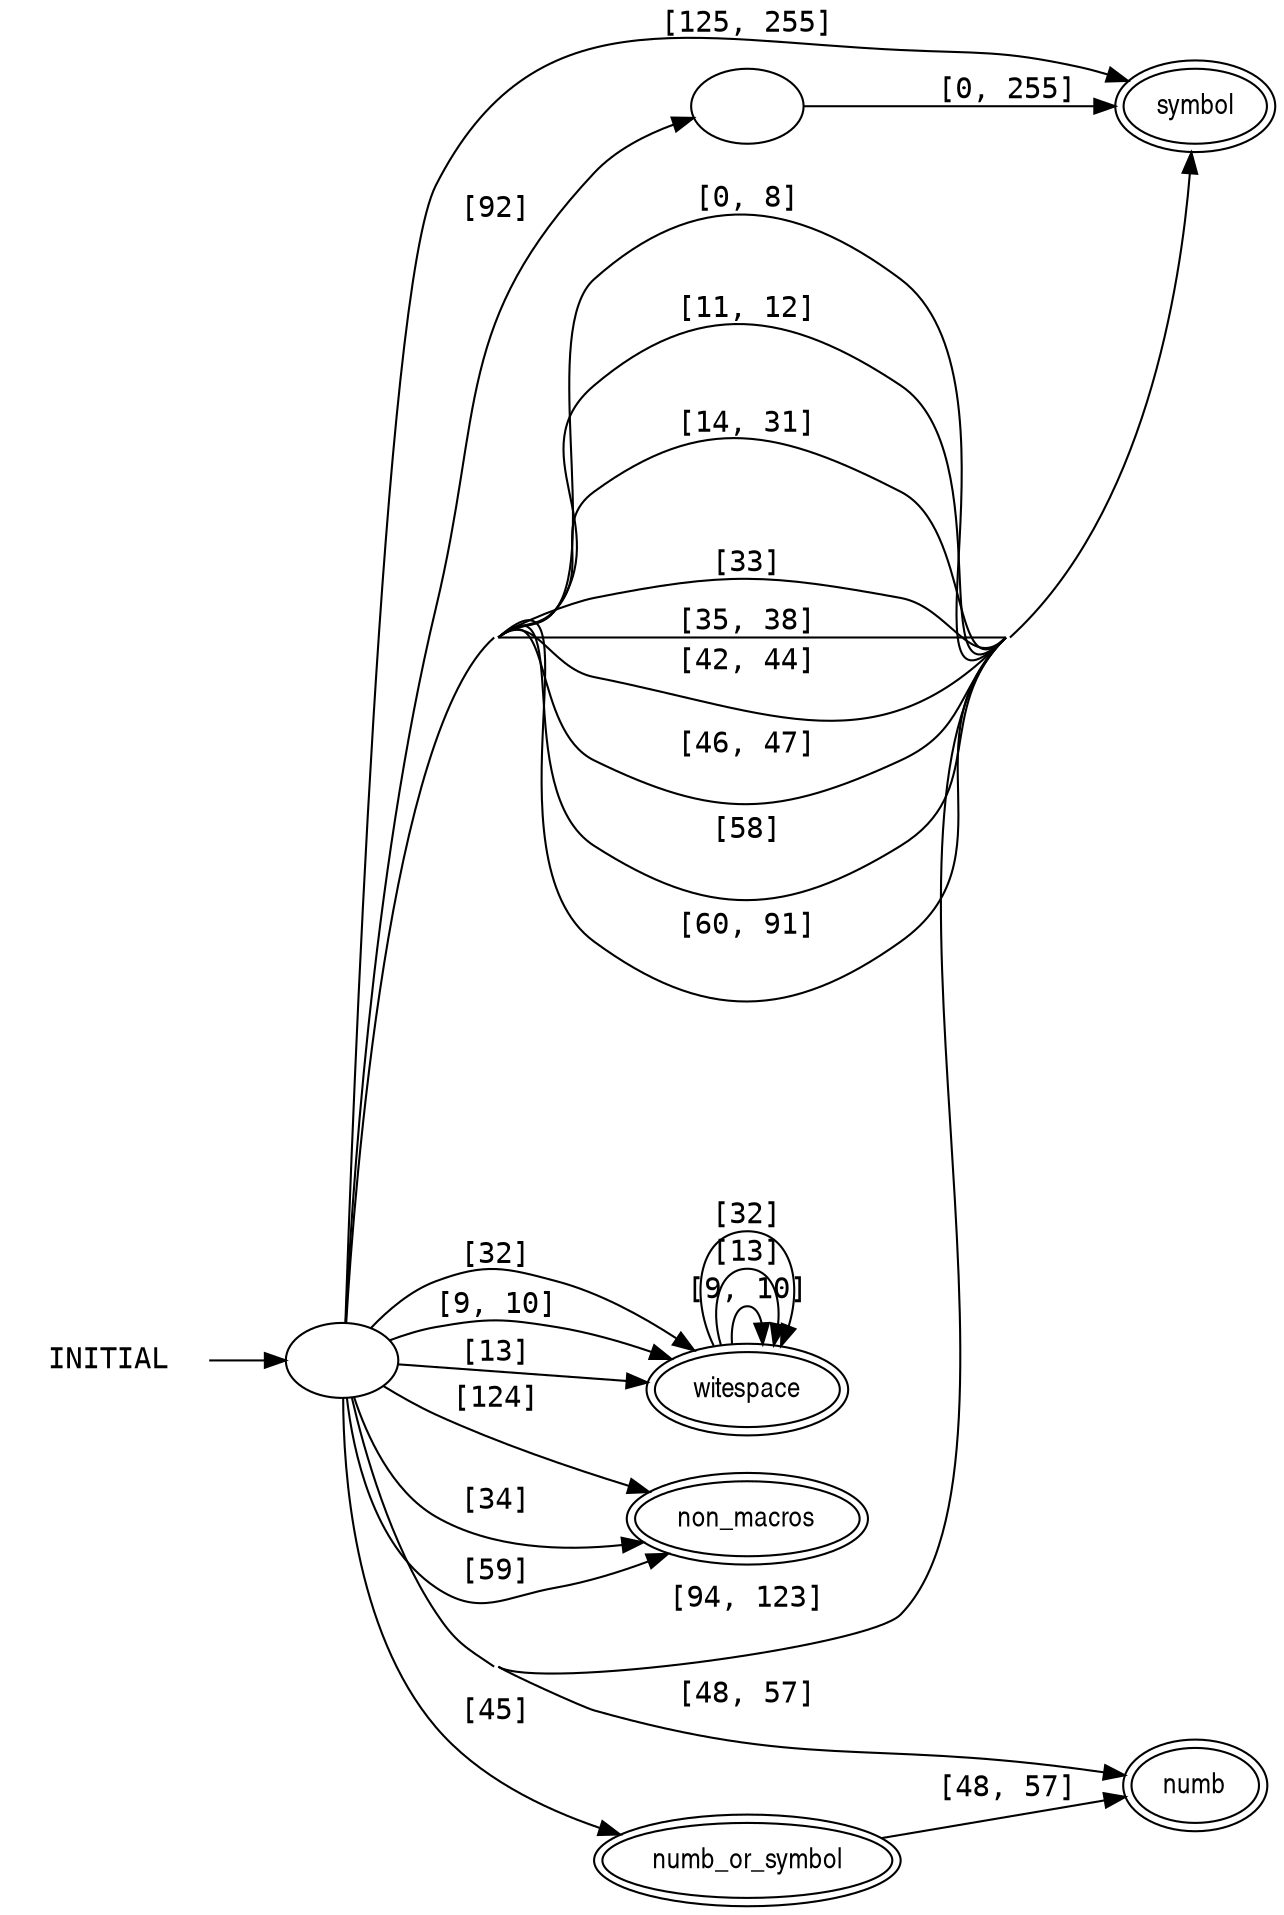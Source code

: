 digraph INITIAL {
		rankdir=LR;
		concentrate=true;
		node [fontname="ArialNarrow"];
		edge [fontname="Courier"];

		init [root=true,peripheries=0,label="INITIAL",fontname="Courier"];
		init ->s0;
s0 [label=""]
s0 -> s4 [label="[0, 8]"]
s0 -> s6 [label="[9, 10]"]
s0 -> s4 [label="[11, 12]"]
s0 -> s6 [label="[13]"]
s0 -> s4 [label="[14, 31]"]
s0 -> s6 [label="[32]"]
s0 -> s4 [label="[33]"]
s0 -> s1 [label="[34]"]
s0 -> s4 [label="[35, 38]"]
s0 -> s4 [label="[42, 44]"]
s0 -> s2 [label="[45]"]
s0 -> s4 [label="[46, 47]"]
s0 -> s3 [label="[48, 57]"]
s0 -> s4 [label="[58]"]
s0 -> s1 [label="[59]"]
s0 -> s4 [label="[60, 91]"]
s0 -> s5 [label="[92]"]
s0 -> s4 [label="[94, 123]"]
s0 -> s1 [label="[124]"]
s0 -> s4 [label="[125, 255]"]
s1 [label="non_macros",peripheries=2]
s2 [label="numb_or_symbol",peripheries=2]
s2 -> s3 [label="[48, 57]"]
s3 [label="numb",peripheries=2]
s4 [label="symbol",peripheries=2]
s5 [label=""]
s5 -> s4 [label="[0, 255]"]
s6 [label="witespace",peripheries=2]
s6 -> s6 [label="[9, 10]"]
s6 -> s6 [label="[13]"]
s6 -> s6 [label="[32]"]
}